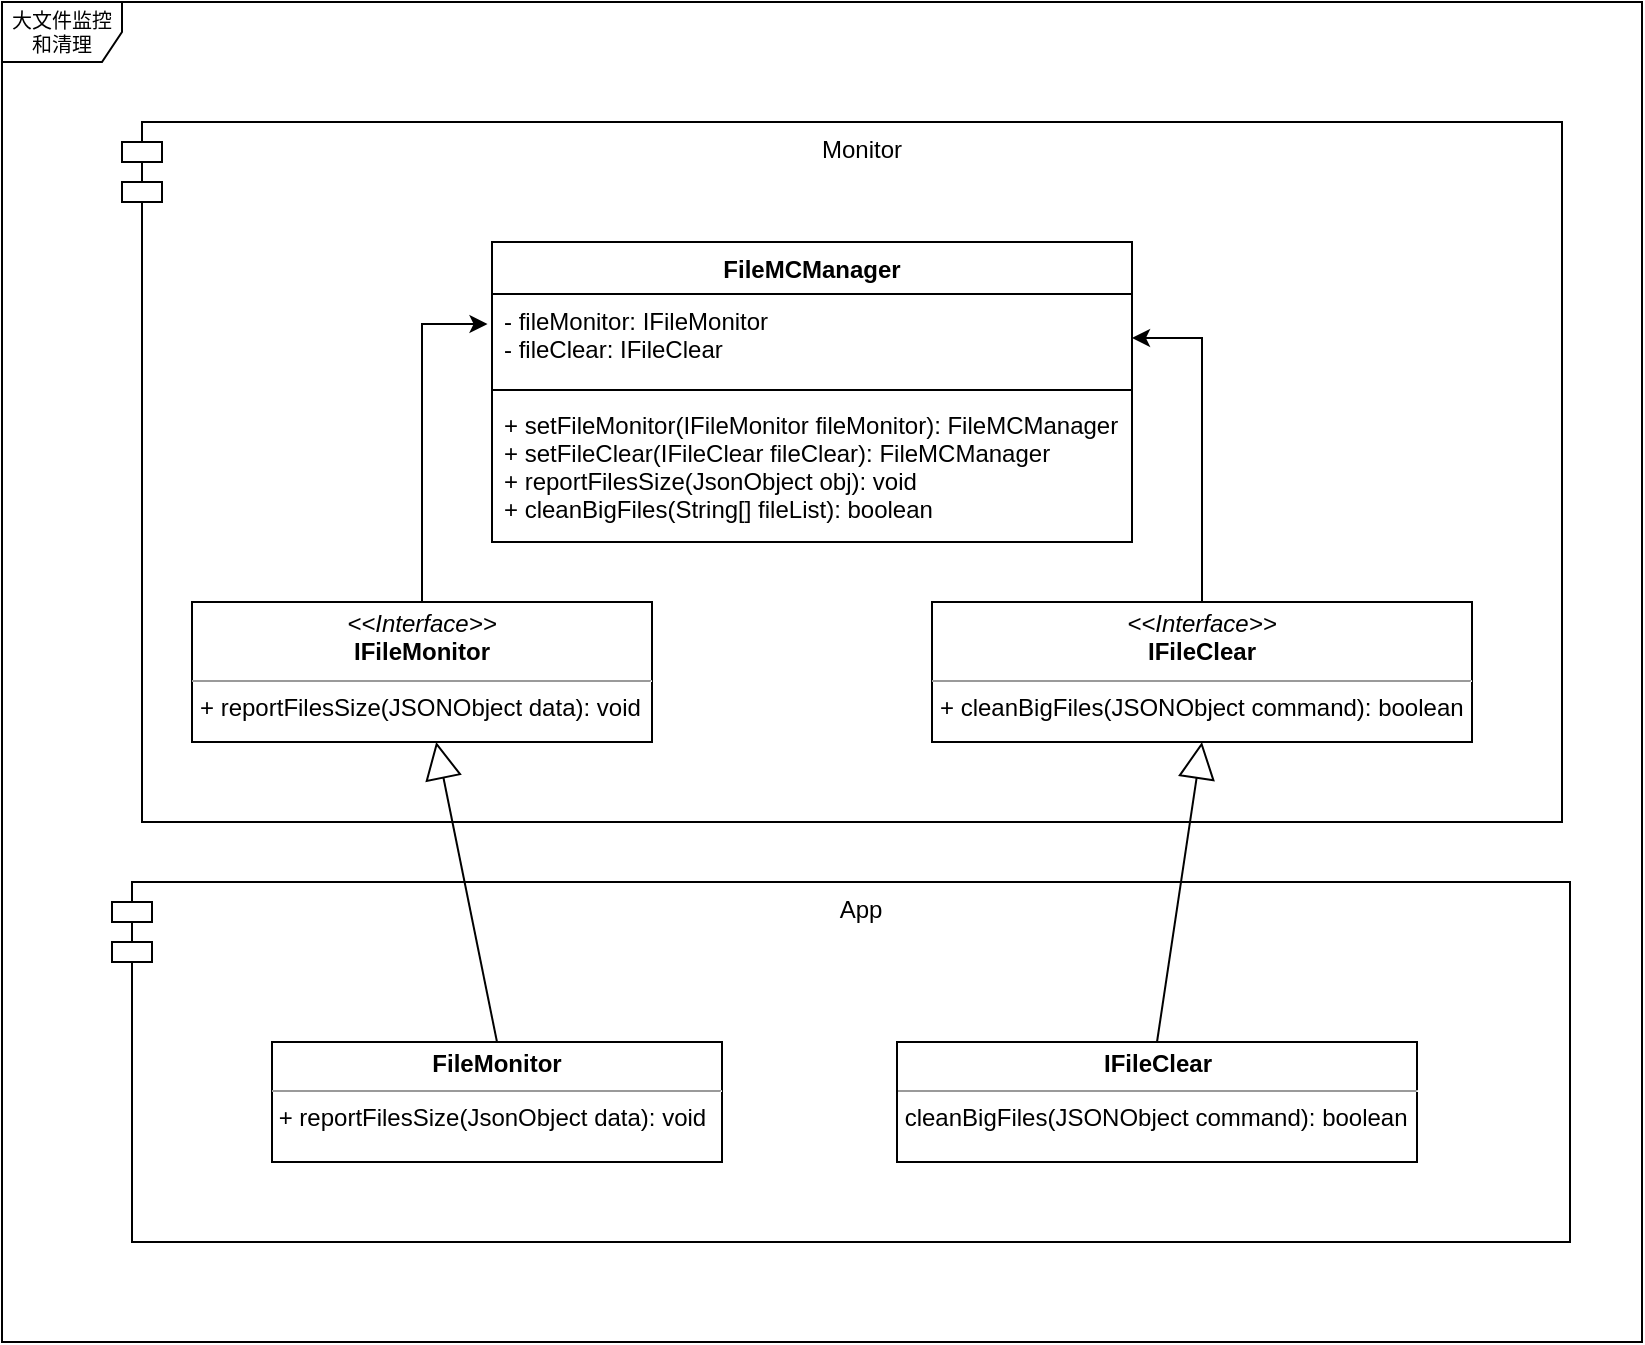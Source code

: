 <mxfile version="12.7.9" type="github"><diagram name="Page-1" id="c4acf3e9-155e-7222-9cf6-157b1a14988f"><mxGraphModel dx="945" dy="566" grid="1" gridSize="10" guides="1" tooltips="1" connect="1" arrows="1" fold="1" page="1" pageScale="1" pageWidth="850" pageHeight="1100" background="#ffffff" math="0" shadow="0"><root><mxCell id="0"/><mxCell id="1" parent="0"/><mxCell id="p6NHeroqPzgnWThW8GJD-8" value="Monitor" style="shape=module;align=left;spacingLeft=20;align=center;verticalAlign=top;" vertex="1" parent="1"><mxGeometry x="75" y="290" width="720" height="350" as="geometry"/></mxCell><mxCell id="17acba5748e5396b-1" value="大文件监控和清理" style="shape=umlFrame;whiteSpace=wrap;html=1;rounded=0;shadow=0;comic=0;labelBackgroundColor=none;strokeWidth=1;fontFamily=Verdana;fontSize=10;align=center;" parent="1" vertex="1"><mxGeometry x="15" y="230" width="820" height="670" as="geometry"/></mxCell><mxCell id="p6NHeroqPzgnWThW8GJD-6" style="edgeStyle=orthogonalEdgeStyle;rounded=0;orthogonalLoop=1;jettySize=auto;html=1;entryX=-0.007;entryY=0.341;entryDx=0;entryDy=0;entryPerimeter=0;" edge="1" parent="1" source="5d2195bd80daf111-18" target="p6NHeroqPzgnWThW8GJD-3"><mxGeometry relative="1" as="geometry"/></mxCell><mxCell id="5d2195bd80daf111-18" value="&lt;p style=&quot;margin: 0px ; margin-top: 4px ; text-align: center&quot;&gt;&lt;i&gt;&amp;lt;&amp;lt;Interface&amp;gt;&amp;gt;&lt;/i&gt;&lt;br&gt;&lt;b&gt;IFileMonitor&lt;/b&gt;&lt;/p&gt;&lt;hr size=&quot;1&quot;&gt;&lt;p style=&quot;margin: 0px ; margin-left: 4px&quot;&gt;+ reportFilesSize(JSONObject data): void&lt;br&gt;&lt;/p&gt;" style="verticalAlign=top;align=left;overflow=fill;fontSize=12;fontFamily=Helvetica;html=1;rounded=0;shadow=0;comic=0;labelBackgroundColor=none;strokeWidth=1" parent="1" vertex="1"><mxGeometry x="110" y="530" width="230" height="70" as="geometry"/></mxCell><mxCell id="p6NHeroqPzgnWThW8GJD-7" style="edgeStyle=orthogonalEdgeStyle;rounded=0;orthogonalLoop=1;jettySize=auto;html=1;exitX=0.5;exitY=0;exitDx=0;exitDy=0;entryX=1;entryY=0.5;entryDx=0;entryDy=0;" edge="1" parent="1" source="p6NHeroqPzgnWThW8GJD-1" target="p6NHeroqPzgnWThW8GJD-3"><mxGeometry relative="1" as="geometry"><Array as="points"><mxPoint x="615" y="398"/></Array></mxGeometry></mxCell><mxCell id="p6NHeroqPzgnWThW8GJD-1" value="&lt;p style=&quot;margin: 0px ; margin-top: 4px ; text-align: center&quot;&gt;&lt;i&gt;&amp;lt;&amp;lt;Interface&amp;gt;&amp;gt;&lt;/i&gt;&lt;br&gt;&lt;b&gt;IFileClear&lt;/b&gt;&lt;/p&gt;&lt;hr size=&quot;1&quot;&gt;&lt;p style=&quot;margin: 0px ; margin-left: 4px&quot;&gt;+ cleanBigFiles(JSONObject&amp;nbsp;command): boolean&lt;br&gt;&lt;/p&gt;" style="verticalAlign=top;align=left;overflow=fill;fontSize=12;fontFamily=Helvetica;html=1;rounded=0;shadow=0;comic=0;labelBackgroundColor=none;strokeWidth=1" vertex="1" parent="1"><mxGeometry x="480" y="530" width="270" height="70" as="geometry"/></mxCell><mxCell id="p6NHeroqPzgnWThW8GJD-2" value="FileMCManager" style="swimlane;fontStyle=1;align=center;verticalAlign=top;childLayout=stackLayout;horizontal=1;startSize=26;horizontalStack=0;resizeParent=1;resizeParentMax=0;resizeLast=0;collapsible=1;marginBottom=0;" vertex="1" parent="1"><mxGeometry x="260" y="350" width="320" height="150" as="geometry"/></mxCell><object label="- fileMonitor: IFileMonitor&#xa;- fileClear: IFileClear" id="p6NHeroqPzgnWThW8GJD-3"><mxCell style="text;strokeColor=none;fillColor=none;align=left;verticalAlign=top;spacingLeft=4;spacingRight=4;overflow=hidden;rotatable=0;points=[[0,0.5],[1,0.5]];portConstraint=eastwest;" vertex="1" parent="p6NHeroqPzgnWThW8GJD-2"><mxGeometry y="26" width="320" height="44" as="geometry"/></mxCell></object><mxCell id="p6NHeroqPzgnWThW8GJD-4" value="" style="line;strokeWidth=1;fillColor=none;align=left;verticalAlign=middle;spacingTop=-1;spacingLeft=3;spacingRight=3;rotatable=0;labelPosition=right;points=[];portConstraint=eastwest;" vertex="1" parent="p6NHeroqPzgnWThW8GJD-2"><mxGeometry y="70" width="320" height="8" as="geometry"/></mxCell><mxCell id="p6NHeroqPzgnWThW8GJD-5" value="+ setFileMonitor(IFileMonitor fileMonitor): FileMCManager&#xa;+ setFileClear(IFileClear fileClear): FileMCManager&#xa;+ reportFilesSize(JsonObject obj): void&#xa;+ cleanBigFiles(String[] fileList): boolean" style="text;strokeColor=none;fillColor=none;align=left;verticalAlign=top;spacingLeft=4;spacingRight=4;overflow=hidden;rotatable=0;points=[[0,0.5],[1,0.5]];portConstraint=eastwest;" vertex="1" parent="p6NHeroqPzgnWThW8GJD-2"><mxGeometry y="78" width="320" height="72" as="geometry"/></mxCell><mxCell id="p6NHeroqPzgnWThW8GJD-19" value="App" style="shape=module;align=left;spacingLeft=20;align=center;verticalAlign=top;" vertex="1" parent="1"><mxGeometry x="70" y="670" width="729" height="180" as="geometry"/></mxCell><mxCell id="p6NHeroqPzgnWThW8GJD-20" value="&lt;p style=&quot;margin: 0px ; margin-top: 4px ; text-align: center&quot;&gt;&lt;b&gt;FileMonitor&lt;/b&gt;&lt;/p&gt;&lt;hr size=&quot;1&quot;&gt;&lt;p style=&quot;margin: 0px ; margin-left: 4px&quot;&gt;&lt;/p&gt;&amp;nbsp;+ reportFilesSize(JsonObject data): void" style="verticalAlign=top;align=left;overflow=fill;fontSize=12;fontFamily=Helvetica;html=1;" vertex="1" parent="1"><mxGeometry x="150" y="750" width="225" height="60" as="geometry"/></mxCell><mxCell id="p6NHeroqPzgnWThW8GJD-21" value="&lt;p style=&quot;margin: 0px ; margin-top: 4px ; text-align: center&quot;&gt;&lt;b&gt;IFileClear&lt;/b&gt;&lt;br&gt;&lt;/p&gt;&lt;hr size=&quot;1&quot;&gt;&lt;p style=&quot;margin: 0px ; margin-left: 4px&quot;&gt;&lt;/p&gt;&amp;nbsp;cleanBigFiles(JSONObject&amp;nbsp;command): boolean" style="verticalAlign=top;align=left;overflow=fill;fontSize=12;fontFamily=Helvetica;html=1;" vertex="1" parent="1"><mxGeometry x="462.5" y="750" width="260" height="60" as="geometry"/></mxCell><mxCell id="p6NHeroqPzgnWThW8GJD-22" value="" style="endArrow=block;endSize=16;endFill=0;html=1;exitX=0.5;exitY=0;exitDx=0;exitDy=0;" edge="1" parent="1" source="p6NHeroqPzgnWThW8GJD-20" target="5d2195bd80daf111-18"><mxGeometry width="160" relative="1" as="geometry"><mxPoint x="262.5" y="590" as="sourcePoint"/><mxPoint x="262.5" y="590" as="targetPoint"/></mxGeometry></mxCell><mxCell id="p6NHeroqPzgnWThW8GJD-23" value="" style="endArrow=block;endSize=16;endFill=0;html=1;entryX=0.5;entryY=1;entryDx=0;entryDy=0;exitX=0.5;exitY=0;exitDx=0;exitDy=0;" edge="1" parent="1" source="p6NHeroqPzgnWThW8GJD-21" target="p6NHeroqPzgnWThW8GJD-1"><mxGeometry width="160" relative="1" as="geometry"><mxPoint x="570" y="730" as="sourcePoint"/><mxPoint x="730" y="730" as="targetPoint"/></mxGeometry></mxCell></root></mxGraphModel></diagram></mxfile>